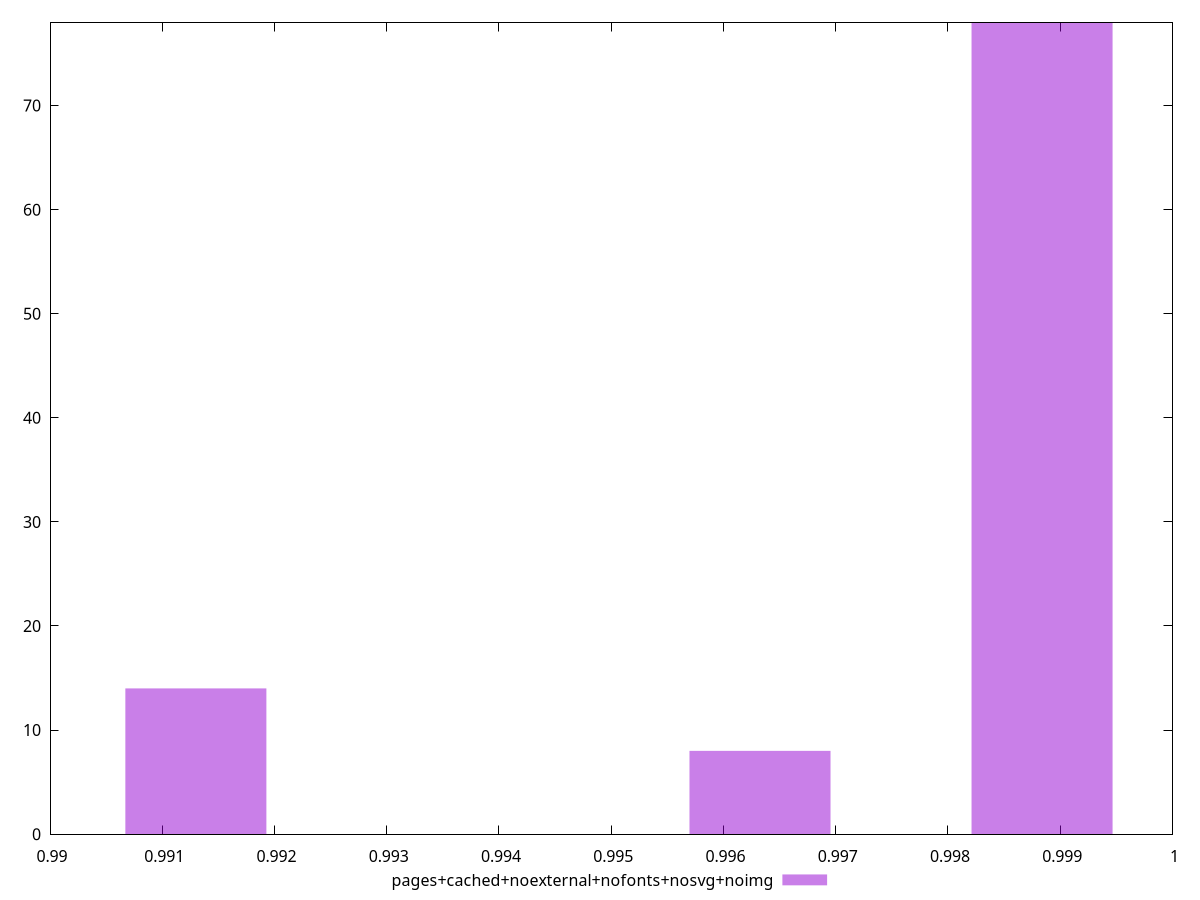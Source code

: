$_pagesCachedNoexternalNofontsNosvgNoimg <<EOF
0.9988379129285954 78
0.9912995135857381 14
0.9963251131476429 8
EOF
set key outside below
set terminal pngcairo
set output "report_00006_2020-11-02T20-21-41.718Z/first-cpu-idle/pages+cached+noexternal+nofonts+nosvg+noimg//hist.png"
set yrange [0:78]
set boxwidth 0.0012563998904762206
set style fill transparent solid 0.5 noborder
plot $_pagesCachedNoexternalNofontsNosvgNoimg title "pages+cached+noexternal+nofonts+nosvg+noimg" with boxes ,